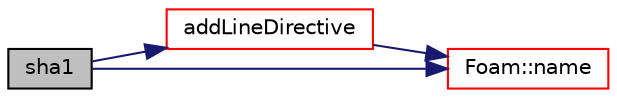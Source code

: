 digraph "sha1"
{
  bgcolor="transparent";
  edge [fontname="Helvetica",fontsize="10",labelfontname="Helvetica",labelfontsize="10"];
  node [fontname="Helvetica",fontsize="10",shape=record];
  rankdir="LR";
  Node70 [label="sha1",height=0.2,width=0.4,color="black", fillcolor="grey75", style="filled", fontcolor="black"];
  Node70 -> Node71 [color="midnightblue",fontsize="10",style="solid",fontname="Helvetica"];
  Node71 [label="addLineDirective",height=0.2,width=0.4,color="red",URL="$a27193.html#aa9d5cadb0154391add50c7a3a6708204",tooltip="Helper: add #line directive. "];
  Node71 -> Node72 [color="midnightblue",fontsize="10",style="solid",fontname="Helvetica"];
  Node72 [label="Foam::name",height=0.2,width=0.4,color="red",URL="$a21851.html#adcb0df2bd4953cb6bb390272d8263c3a",tooltip="Return a string representation of a complex. "];
  Node70 -> Node72 [color="midnightblue",fontsize="10",style="solid",fontname="Helvetica"];
}
